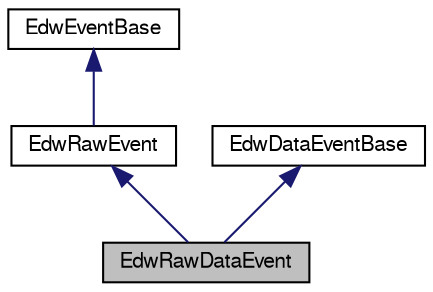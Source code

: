 digraph G
{
  edge [fontname="FreeSans",fontsize="10",labelfontname="FreeSans",labelfontsize="10"];
  node [fontname="FreeSans",fontsize="10",shape=record];
  Node1 [label="EdwRawDataEvent",height=0.2,width=0.4,color="black", fillcolor="grey75", style="filled" fontcolor="black"];
  Node2 -> Node1 [dir=back,color="midnightblue",fontsize="10",style="solid"];
  Node2 [label="EdwRawEvent",height=0.2,width=0.4,color="black", fillcolor="white", style="filled",URL="$class_edw_raw_event.html"];
  Node3 -> Node2 [dir=back,color="midnightblue",fontsize="10",style="solid"];
  Node3 [label="EdwEventBase",height=0.2,width=0.4,color="black", fillcolor="white", style="filled",URL="$class_edw_event_base.html"];
  Node4 -> Node1 [dir=back,color="midnightblue",fontsize="10",style="solid"];
  Node4 [label="EdwDataEventBase",height=0.2,width=0.4,color="black", fillcolor="white", style="filled",URL="$class_edw_data_event_base.html"];
}
